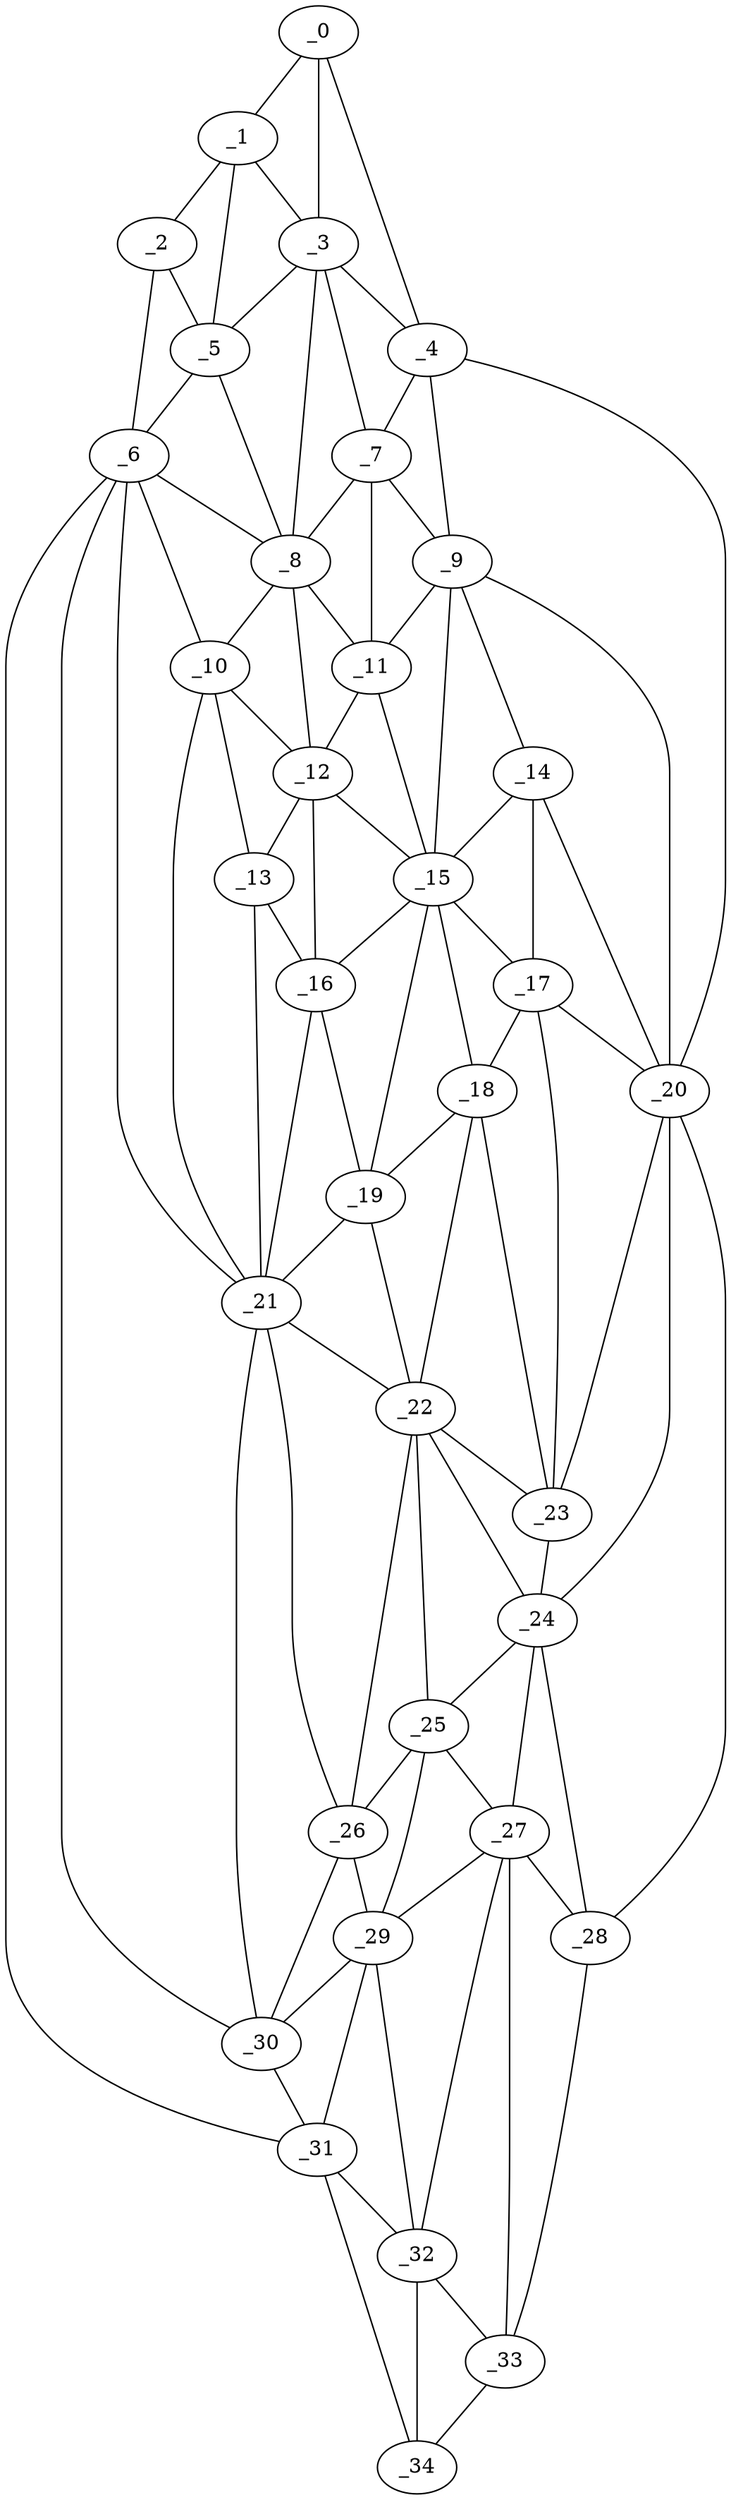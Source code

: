 graph "obj6__0.gxl" {
	_0	 [x=8,
		y=56];
	_1	 [x=8,
		y=64];
	_0 -- _1	 [valence=1];
	_3	 [x=15,
		y=62];
	_0 -- _3	 [valence=2];
	_4	 [x=17,
		y=53];
	_0 -- _4	 [valence=1];
	_2	 [x=13,
		y=79];
	_1 -- _2	 [valence=1];
	_1 -- _3	 [valence=1];
	_5	 [x=17,
		y=72];
	_1 -- _5	 [valence=2];
	_2 -- _5	 [valence=1];
	_6	 [x=24,
		y=85];
	_2 -- _6	 [valence=1];
	_3 -- _4	 [valence=1];
	_3 -- _5	 [valence=1];
	_7	 [x=26,
		y=58];
	_3 -- _7	 [valence=2];
	_8	 [x=28,
		y=71];
	_3 -- _8	 [valence=1];
	_4 -- _7	 [valence=1];
	_9	 [x=33,
		y=53];
	_4 -- _9	 [valence=2];
	_20	 [x=57,
		y=48];
	_4 -- _20	 [valence=1];
	_5 -- _6	 [valence=1];
	_5 -- _8	 [valence=2];
	_6 -- _8	 [valence=1];
	_10	 [x=33,
		y=82];
	_6 -- _10	 [valence=2];
	_21	 [x=58,
		y=80];
	_6 -- _21	 [valence=2];
	_30	 [x=95,
		y=83];
	_6 -- _30	 [valence=2];
	_31	 [x=102,
		y=83];
	_6 -- _31	 [valence=1];
	_7 -- _8	 [valence=2];
	_7 -- _9	 [valence=2];
	_11	 [x=34,
		y=60];
	_7 -- _11	 [valence=2];
	_8 -- _10	 [valence=1];
	_8 -- _11	 [valence=2];
	_12	 [x=34,
		y=70];
	_8 -- _12	 [valence=2];
	_9 -- _11	 [valence=2];
	_14	 [x=44,
		y=52];
	_9 -- _14	 [valence=2];
	_15	 [x=44,
		y=57];
	_9 -- _15	 [valence=2];
	_9 -- _20	 [valence=2];
	_10 -- _12	 [valence=2];
	_13	 [x=40,
		y=80];
	_10 -- _13	 [valence=1];
	_10 -- _21	 [valence=1];
	_11 -- _12	 [valence=2];
	_11 -- _15	 [valence=1];
	_12 -- _13	 [valence=1];
	_12 -- _15	 [valence=2];
	_16	 [x=47,
		y=75];
	_12 -- _16	 [valence=1];
	_13 -- _16	 [valence=2];
	_13 -- _21	 [valence=2];
	_14 -- _15	 [valence=1];
	_17	 [x=53,
		y=55];
	_14 -- _17	 [valence=1];
	_14 -- _20	 [valence=2];
	_15 -- _16	 [valence=2];
	_15 -- _17	 [valence=1];
	_18	 [x=56,
		y=61];
	_15 -- _18	 [valence=2];
	_19	 [x=56,
		y=67];
	_15 -- _19	 [valence=1];
	_16 -- _19	 [valence=1];
	_16 -- _21	 [valence=1];
	_17 -- _18	 [valence=2];
	_17 -- _20	 [valence=2];
	_23	 [x=66,
		y=49];
	_17 -- _23	 [valence=1];
	_18 -- _19	 [valence=2];
	_22	 [x=62,
		y=66];
	_18 -- _22	 [valence=2];
	_18 -- _23	 [valence=1];
	_19 -- _21	 [valence=2];
	_19 -- _22	 [valence=1];
	_20 -- _23	 [valence=2];
	_24	 [x=73,
		y=48];
	_20 -- _24	 [valence=1];
	_28	 [x=90,
		y=45];
	_20 -- _28	 [valence=1];
	_21 -- _22	 [valence=2];
	_26	 [x=84,
		y=79];
	_21 -- _26	 [valence=2];
	_21 -- _30	 [valence=2];
	_22 -- _23	 [valence=2];
	_22 -- _24	 [valence=2];
	_25	 [x=83,
		y=60];
	_22 -- _25	 [valence=2];
	_22 -- _26	 [valence=2];
	_23 -- _24	 [valence=1];
	_24 -- _25	 [valence=2];
	_27	 [x=89,
		y=55];
	_24 -- _27	 [valence=2];
	_24 -- _28	 [valence=2];
	_25 -- _26	 [valence=2];
	_25 -- _27	 [valence=2];
	_29	 [x=90,
		y=71];
	_25 -- _29	 [valence=1];
	_26 -- _29	 [valence=2];
	_26 -- _30	 [valence=1];
	_27 -- _28	 [valence=1];
	_27 -- _29	 [valence=2];
	_32	 [x=112,
		y=75];
	_27 -- _32	 [valence=2];
	_33	 [x=118,
		y=52];
	_27 -- _33	 [valence=1];
	_28 -- _33	 [valence=1];
	_29 -- _30	 [valence=2];
	_29 -- _31	 [valence=2];
	_29 -- _32	 [valence=1];
	_30 -- _31	 [valence=2];
	_31 -- _32	 [valence=2];
	_34	 [x=125,
		y=69];
	_31 -- _34	 [valence=1];
	_32 -- _33	 [valence=2];
	_32 -- _34	 [valence=2];
	_33 -- _34	 [valence=1];
}
